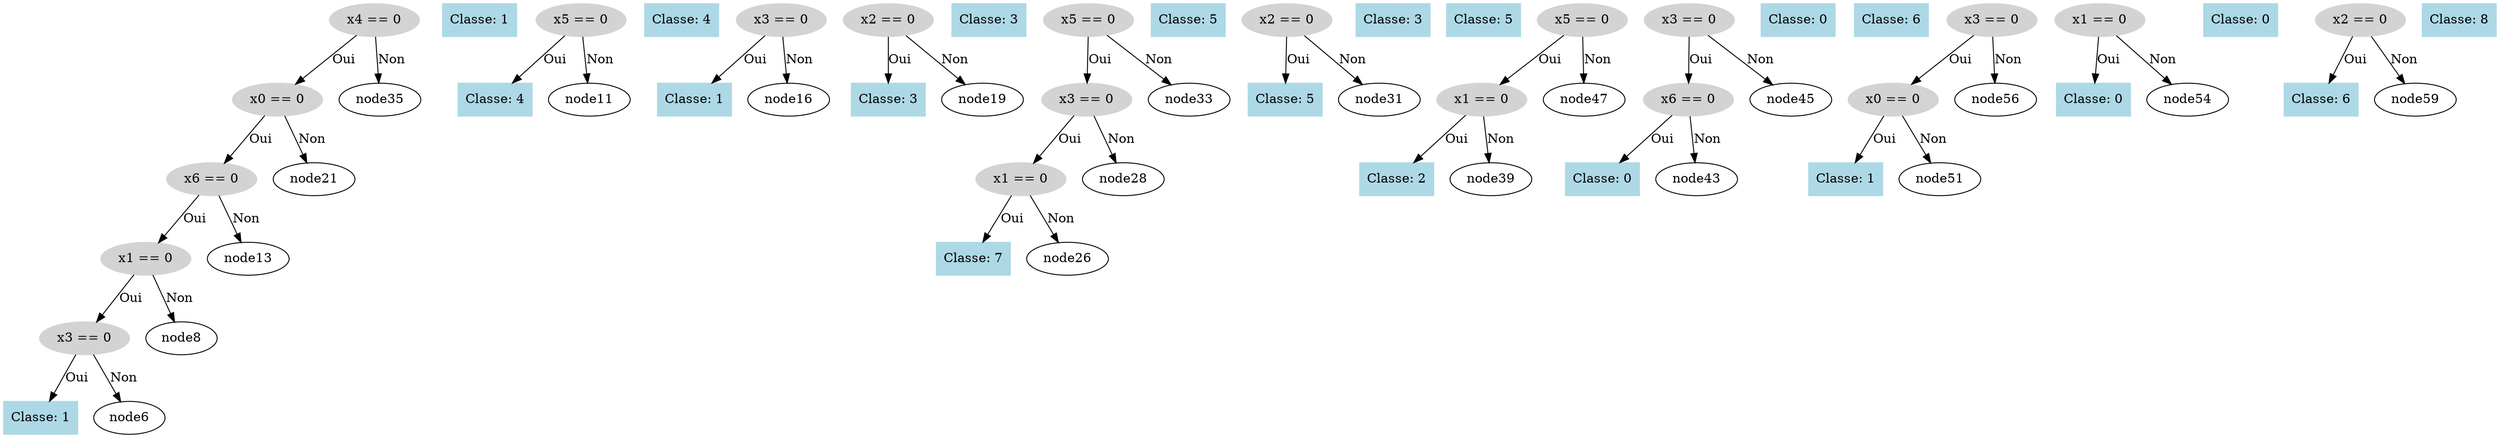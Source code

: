 digraph DecisionTree {
  node0 [label="x4 == 0", shape=ellipse, style=filled, color=lightgray];
  node0 -> node1 [label="Oui"];
  node1 [label="x0 == 0", shape=ellipse, style=filled, color=lightgray];
  node1 -> node2 [label="Oui"];
  node2 [label="x6 == 0", shape=ellipse, style=filled, color=lightgray];
  node2 -> node3 [label="Oui"];
  node3 [label="x1 == 0", shape=ellipse, style=filled, color=lightgray];
  node3 -> node4 [label="Oui"];
  node4 [label="x3 == 0", shape=ellipse, style=filled, color=lightgray];
  node4 -> node5 [label="Oui"];
  node5 [label="Classe: 1", shape=box, style=filled, color=lightblue];
  node4 -> node6 [label="Non"];
  node7 [label="Classe: 1", shape=box, style=filled, color=lightblue];
  node3 -> node8 [label="Non"];
  node9 [label="x5 == 0", shape=ellipse, style=filled, color=lightgray];
  node9 -> node10 [label="Oui"];
  node10 [label="Classe: 4", shape=box, style=filled, color=lightblue];
  node9 -> node11 [label="Non"];
  node12 [label="Classe: 4", shape=box, style=filled, color=lightblue];
  node2 -> node13 [label="Non"];
  node14 [label="x3 == 0", shape=ellipse, style=filled, color=lightgray];
  node14 -> node15 [label="Oui"];
  node15 [label="Classe: 1", shape=box, style=filled, color=lightblue];
  node14 -> node16 [label="Non"];
  node17 [label="x2 == 0", shape=ellipse, style=filled, color=lightgray];
  node17 -> node18 [label="Oui"];
  node18 [label="Classe: 3", shape=box, style=filled, color=lightblue];
  node17 -> node19 [label="Non"];
  node20 [label="Classe: 3", shape=box, style=filled, color=lightblue];
  node1 -> node21 [label="Non"];
  node22 [label="x5 == 0", shape=ellipse, style=filled, color=lightgray];
  node22 -> node23 [label="Oui"];
  node23 [label="x3 == 0", shape=ellipse, style=filled, color=lightgray];
  node23 -> node24 [label="Oui"];
  node24 [label="x1 == 0", shape=ellipse, style=filled, color=lightgray];
  node24 -> node25 [label="Oui"];
  node25 [label="Classe: 7", shape=box, style=filled, color=lightblue];
  node24 -> node26 [label="Non"];
  node27 [label="Classe: 5", shape=box, style=filled, color=lightblue];
  node23 -> node28 [label="Non"];
  node29 [label="x2 == 0", shape=ellipse, style=filled, color=lightgray];
  node29 -> node30 [label="Oui"];
  node30 [label="Classe: 5", shape=box, style=filled, color=lightblue];
  node29 -> node31 [label="Non"];
  node32 [label="Classe: 3", shape=box, style=filled, color=lightblue];
  node22 -> node33 [label="Non"];
  node34 [label="Classe: 5", shape=box, style=filled, color=lightblue];
  node0 -> node35 [label="Non"];
  node36 [label="x5 == 0", shape=ellipse, style=filled, color=lightgray];
  node36 -> node37 [label="Oui"];
  node37 [label="x1 == 0", shape=ellipse, style=filled, color=lightgray];
  node37 -> node38 [label="Oui"];
  node38 [label="Classe: 2", shape=box, style=filled, color=lightblue];
  node37 -> node39 [label="Non"];
  node40 [label="x3 == 0", shape=ellipse, style=filled, color=lightgray];
  node40 -> node41 [label="Oui"];
  node41 [label="x6 == 0", shape=ellipse, style=filled, color=lightgray];
  node41 -> node42 [label="Oui"];
  node42 [label="Classe: 0", shape=box, style=filled, color=lightblue];
  node41 -> node43 [label="Non"];
  node44 [label="Classe: 0", shape=box, style=filled, color=lightblue];
  node40 -> node45 [label="Non"];
  node46 [label="Classe: 6", shape=box, style=filled, color=lightblue];
  node36 -> node47 [label="Non"];
  node48 [label="x3 == 0", shape=ellipse, style=filled, color=lightgray];
  node48 -> node49 [label="Oui"];
  node49 [label="x0 == 0", shape=ellipse, style=filled, color=lightgray];
  node49 -> node50 [label="Oui"];
  node50 [label="Classe: 1", shape=box, style=filled, color=lightblue];
  node49 -> node51 [label="Non"];
  node52 [label="x1 == 0", shape=ellipse, style=filled, color=lightgray];
  node52 -> node53 [label="Oui"];
  node53 [label="Classe: 0", shape=box, style=filled, color=lightblue];
  node52 -> node54 [label="Non"];
  node55 [label="Classe: 0", shape=box, style=filled, color=lightblue];
  node48 -> node56 [label="Non"];
  node57 [label="x2 == 0", shape=ellipse, style=filled, color=lightgray];
  node57 -> node58 [label="Oui"];
  node58 [label="Classe: 6", shape=box, style=filled, color=lightblue];
  node57 -> node59 [label="Non"];
  node60 [label="Classe: 8", shape=box, style=filled, color=lightblue];
}
